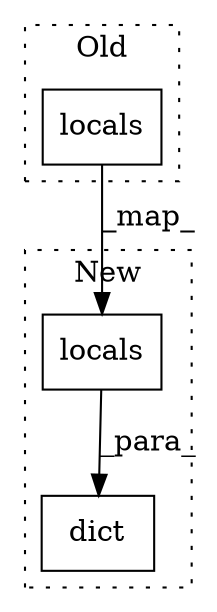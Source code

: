 digraph G {
subgraph cluster0 {
1 [label="locals" a="32" s="568" l="8" shape="box"];
label = "Old";
style="dotted";
}
subgraph cluster1 {
2 [label="locals" a="32" s="573" l="8" shape="box"];
3 [label="dict" a="32" s="568,581" l="5,1" shape="box"];
label = "New";
style="dotted";
}
1 -> 2 [label="_map_"];
2 -> 3 [label="_para_"];
}
